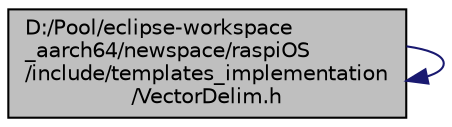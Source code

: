 digraph "D:/Pool/eclipse-workspace_aarch64/newspace/raspiOS/include/templates_implementation/VectorDelim.h"
{
  edge [fontname="Helvetica",fontsize="10",labelfontname="Helvetica",labelfontsize="10"];
  node [fontname="Helvetica",fontsize="10",shape=record];
  Node2536 [label="D:/Pool/eclipse-workspace\l_aarch64/newspace/raspiOS\l/include/templates_implementation\l/VectorDelim.h",height=0.2,width=0.4,color="black", fillcolor="grey75", style="filled", fontcolor="black"];
  Node2536 -> Node2536 [color="midnightblue",fontsize="10",style="solid",fontname="Helvetica"];
}
